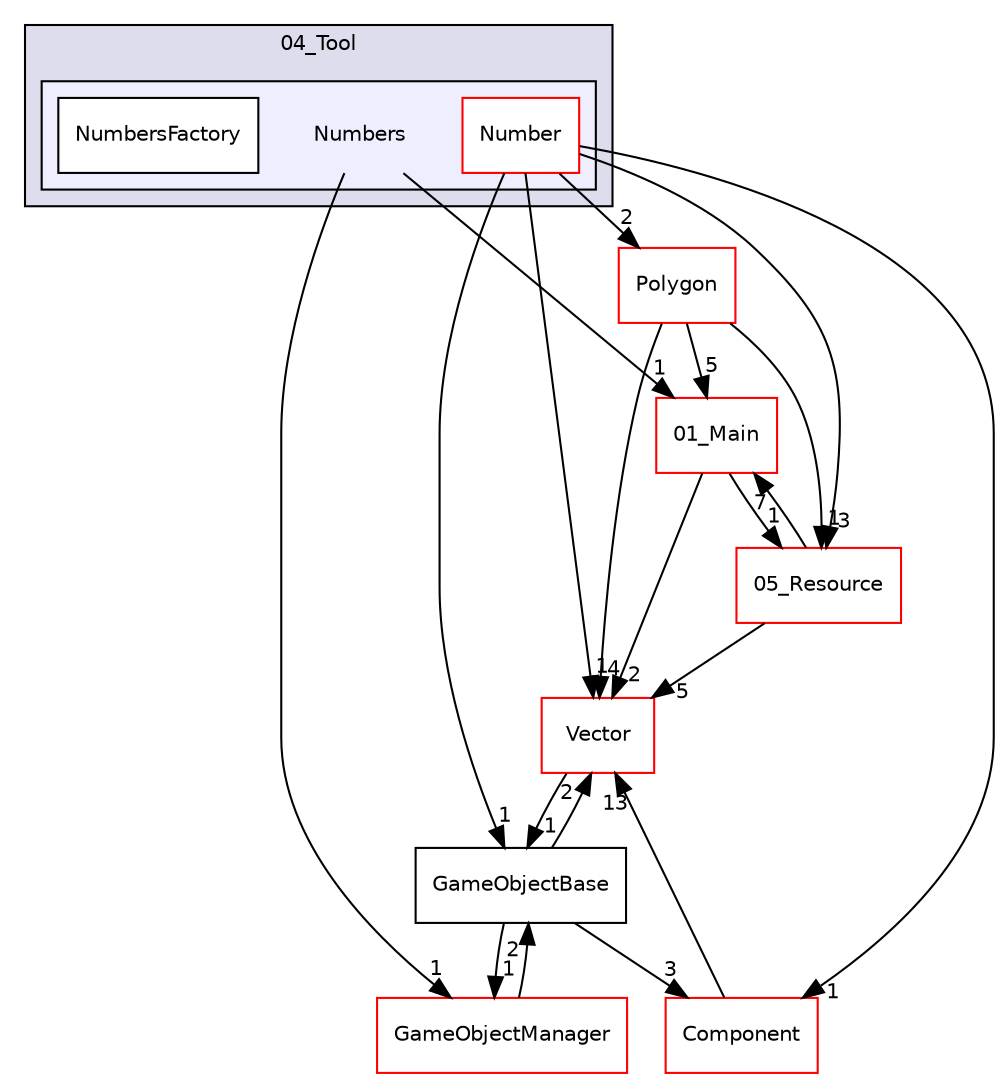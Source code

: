 digraph "C:/HAL/PG関係/03_作成プログラム/03_HAL授業/就職作品/Project/source/04_Tool/Numbers" {
  compound=true
  node [ fontsize="10", fontname="Helvetica"];
  edge [ labelfontsize="10", labelfontname="Helvetica"];
  subgraph clusterdir_48bb4aacea20c6a8378e1408d864b090 {
    graph [ bgcolor="#ddddee", pencolor="black", label="04_Tool" fontname="Helvetica", fontsize="10", URL="dir_48bb4aacea20c6a8378e1408d864b090.html"]
  subgraph clusterdir_79e4337d867db9bebac509441bfb5bf8 {
    graph [ bgcolor="#eeeeff", pencolor="black", label="" URL="dir_79e4337d867db9bebac509441bfb5bf8.html"];
    dir_79e4337d867db9bebac509441bfb5bf8 [shape=plaintext label="Numbers"];
    dir_4f68c9b75a1da24160efd0acd6500914 [shape=box label="Number" color="red" fillcolor="white" style="filled" URL="dir_4f68c9b75a1da24160efd0acd6500914.html"];
    dir_61910fc8e565f11fd4d57fe5c9d8bb8a [shape=box label="NumbersFactory" color="black" fillcolor="white" style="filled" URL="dir_61910fc8e565f11fd4d57fe5c9d8bb8a.html"];
  }
  }
  dir_6e58c436369e4a795ef16d3c489c4702 [shape=box label="05_Resource" fillcolor="white" style="filled" color="red" URL="dir_6e58c436369e4a795ef16d3c489c4702.html"];
  dir_b2ee2f4b37d8460d9f5246ffd8c74e11 [shape=box label="01_Main" fillcolor="white" style="filled" color="red" URL="dir_b2ee2f4b37d8460d9f5246ffd8c74e11.html"];
  dir_8b4c9f422ddaad2e4cc1fcd7bddd2678 [shape=box label="Polygon" fillcolor="white" style="filled" color="red" URL="dir_8b4c9f422ddaad2e4cc1fcd7bddd2678.html"];
  dir_42ede0e43233c6370d68c50ab36ec2c7 [shape=box label="GameObjectBase" URL="dir_42ede0e43233c6370d68c50ab36ec2c7.html"];
  dir_47e9fe4c8c03270baae14bbc27b686bd [shape=box label="GameObjectManager" fillcolor="white" style="filled" color="red" URL="dir_47e9fe4c8c03270baae14bbc27b686bd.html"];
  dir_9bdf09a476fe7fa6e3a0e14af6a4b1af [shape=box label="Component" fillcolor="white" style="filled" color="red" URL="dir_9bdf09a476fe7fa6e3a0e14af6a4b1af.html"];
  dir_e5c1ae2f1092e95ef2033dbd3d9e326c [shape=box label="Vector" fillcolor="white" style="filled" color="red" URL="dir_e5c1ae2f1092e95ef2033dbd3d9e326c.html"];
  dir_4f68c9b75a1da24160efd0acd6500914->dir_6e58c436369e4a795ef16d3c489c4702 [headlabel="3", labeldistance=1.5 headhref="dir_000138_000158.html"];
  dir_4f68c9b75a1da24160efd0acd6500914->dir_8b4c9f422ddaad2e4cc1fcd7bddd2678 [headlabel="2", labeldistance=1.5 headhref="dir_000138_000142.html"];
  dir_4f68c9b75a1da24160efd0acd6500914->dir_42ede0e43233c6370d68c50ab36ec2c7 [headlabel="1", labeldistance=1.5 headhref="dir_000138_000130.html"];
  dir_4f68c9b75a1da24160efd0acd6500914->dir_9bdf09a476fe7fa6e3a0e14af6a4b1af [headlabel="1", labeldistance=1.5 headhref="dir_000138_000081.html"];
  dir_4f68c9b75a1da24160efd0acd6500914->dir_e5c1ae2f1092e95ef2033dbd3d9e326c [headlabel="1", labeldistance=1.5 headhref="dir_000138_000149.html"];
  dir_79e4337d867db9bebac509441bfb5bf8->dir_b2ee2f4b37d8460d9f5246ffd8c74e11 [headlabel="1", labeldistance=1.5 headhref="dir_000137_000001.html"];
  dir_79e4337d867db9bebac509441bfb5bf8->dir_47e9fe4c8c03270baae14bbc27b686bd [headlabel="1", labeldistance=1.5 headhref="dir_000137_000131.html"];
  dir_6e58c436369e4a795ef16d3c489c4702->dir_b2ee2f4b37d8460d9f5246ffd8c74e11 [headlabel="7", labeldistance=1.5 headhref="dir_000158_000001.html"];
  dir_6e58c436369e4a795ef16d3c489c4702->dir_e5c1ae2f1092e95ef2033dbd3d9e326c [headlabel="5", labeldistance=1.5 headhref="dir_000158_000149.html"];
  dir_b2ee2f4b37d8460d9f5246ffd8c74e11->dir_6e58c436369e4a795ef16d3c489c4702 [headlabel="1", labeldistance=1.5 headhref="dir_000001_000158.html"];
  dir_b2ee2f4b37d8460d9f5246ffd8c74e11->dir_e5c1ae2f1092e95ef2033dbd3d9e326c [headlabel="2", labeldistance=1.5 headhref="dir_000001_000149.html"];
  dir_8b4c9f422ddaad2e4cc1fcd7bddd2678->dir_6e58c436369e4a795ef16d3c489c4702 [headlabel="1", labeldistance=1.5 headhref="dir_000142_000158.html"];
  dir_8b4c9f422ddaad2e4cc1fcd7bddd2678->dir_b2ee2f4b37d8460d9f5246ffd8c74e11 [headlabel="5", labeldistance=1.5 headhref="dir_000142_000001.html"];
  dir_8b4c9f422ddaad2e4cc1fcd7bddd2678->dir_e5c1ae2f1092e95ef2033dbd3d9e326c [headlabel="4", labeldistance=1.5 headhref="dir_000142_000149.html"];
  dir_42ede0e43233c6370d68c50ab36ec2c7->dir_47e9fe4c8c03270baae14bbc27b686bd [headlabel="1", labeldistance=1.5 headhref="dir_000130_000131.html"];
  dir_42ede0e43233c6370d68c50ab36ec2c7->dir_9bdf09a476fe7fa6e3a0e14af6a4b1af [headlabel="3", labeldistance=1.5 headhref="dir_000130_000081.html"];
  dir_42ede0e43233c6370d68c50ab36ec2c7->dir_e5c1ae2f1092e95ef2033dbd3d9e326c [headlabel="2", labeldistance=1.5 headhref="dir_000130_000149.html"];
  dir_47e9fe4c8c03270baae14bbc27b686bd->dir_42ede0e43233c6370d68c50ab36ec2c7 [headlabel="2", labeldistance=1.5 headhref="dir_000131_000130.html"];
  dir_9bdf09a476fe7fa6e3a0e14af6a4b1af->dir_e5c1ae2f1092e95ef2033dbd3d9e326c [headlabel="13", labeldistance=1.5 headhref="dir_000081_000149.html"];
  dir_e5c1ae2f1092e95ef2033dbd3d9e326c->dir_42ede0e43233c6370d68c50ab36ec2c7 [headlabel="1", labeldistance=1.5 headhref="dir_000149_000130.html"];
}
